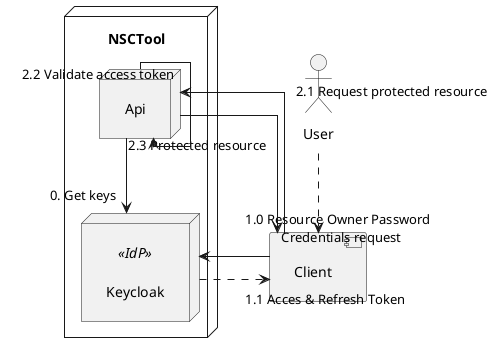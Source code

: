 @startuml authentication
skinparam monochrome true
skinparam linetype ortho
skinparam Padding 10
skinparam ArrowMessageAlignment center

actor User 

component Client {
    
}

User .d.> Client

node NSCTool {
    node Api {

    }

    node Keycloak << IdP >> {

    }
}


Api -d-> Keycloak: 0. Get keys
Client -r-> Keycloak: 1.0 Resource Owner Password \n Credentials request
Keycloak ...> Client: 1.1 Acces & Refresh Token 
Client --> Api: 2.1 Request protected resource 
Api -r-> Api: 2.2 Validate access token
Api --> Client: 2.3 Protected resource


@enduml
